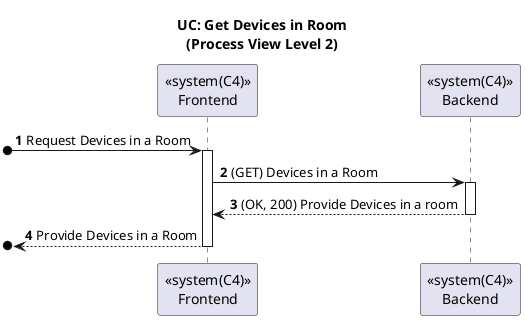@startuml

title UC: Get Devices in Room\n(Process View Level 2)
/'
As a Room Owner [or Power User, or Administrator], I want to get a list of all
devices in a room.
'/
autonumber

participant "<<system(C4)>>\nFrontend" as FE
participant "<<system(C4)>>\nBackend" as BE

[o-> FE: Request Devices in a Room
activate FE
FE -> BE: (GET) Devices in a Room
activate BE
BE --> FE: (OK, 200) Provide Devices in a room
deactivate BE
[o<-- FE: Provide Devices in a Room
deactivate FE

@enduml